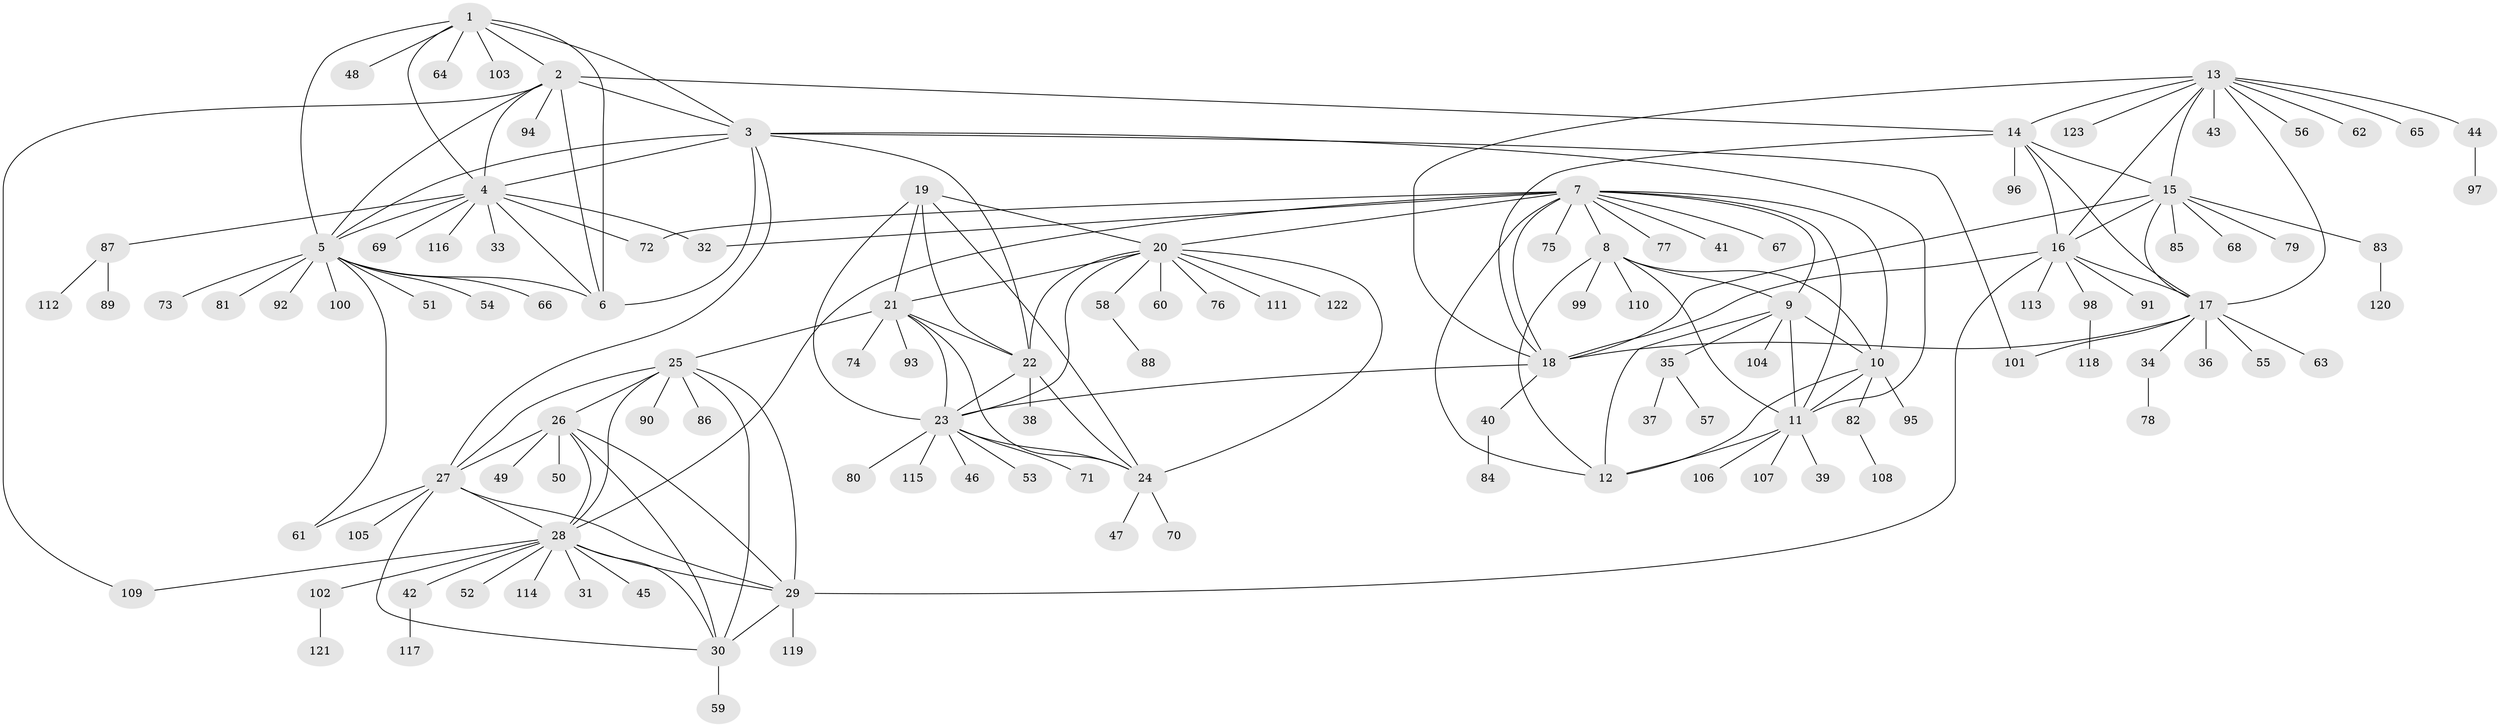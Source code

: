 // coarse degree distribution, {9: 0.030927835051546393, 7: 0.08247422680412371, 10: 0.030927835051546393, 12: 0.020618556701030927, 6: 0.020618556701030927, 5: 0.030927835051546393, 8: 0.010309278350515464, 13: 0.010309278350515464, 11: 0.010309278350515464, 2: 0.07216494845360824, 1: 0.6804123711340206}
// Generated by graph-tools (version 1.1) at 2025/42/03/06/25 10:42:09]
// undirected, 123 vertices, 183 edges
graph export_dot {
graph [start="1"]
  node [color=gray90,style=filled];
  1;
  2;
  3;
  4;
  5;
  6;
  7;
  8;
  9;
  10;
  11;
  12;
  13;
  14;
  15;
  16;
  17;
  18;
  19;
  20;
  21;
  22;
  23;
  24;
  25;
  26;
  27;
  28;
  29;
  30;
  31;
  32;
  33;
  34;
  35;
  36;
  37;
  38;
  39;
  40;
  41;
  42;
  43;
  44;
  45;
  46;
  47;
  48;
  49;
  50;
  51;
  52;
  53;
  54;
  55;
  56;
  57;
  58;
  59;
  60;
  61;
  62;
  63;
  64;
  65;
  66;
  67;
  68;
  69;
  70;
  71;
  72;
  73;
  74;
  75;
  76;
  77;
  78;
  79;
  80;
  81;
  82;
  83;
  84;
  85;
  86;
  87;
  88;
  89;
  90;
  91;
  92;
  93;
  94;
  95;
  96;
  97;
  98;
  99;
  100;
  101;
  102;
  103;
  104;
  105;
  106;
  107;
  108;
  109;
  110;
  111;
  112;
  113;
  114;
  115;
  116;
  117;
  118;
  119;
  120;
  121;
  122;
  123;
  1 -- 2;
  1 -- 3;
  1 -- 4;
  1 -- 5;
  1 -- 6;
  1 -- 48;
  1 -- 64;
  1 -- 103;
  2 -- 3;
  2 -- 4;
  2 -- 5;
  2 -- 6;
  2 -- 14;
  2 -- 94;
  2 -- 109;
  3 -- 4;
  3 -- 5;
  3 -- 6;
  3 -- 11;
  3 -- 22;
  3 -- 27;
  3 -- 101;
  4 -- 5;
  4 -- 6;
  4 -- 32;
  4 -- 33;
  4 -- 69;
  4 -- 72;
  4 -- 87;
  4 -- 116;
  5 -- 6;
  5 -- 51;
  5 -- 54;
  5 -- 61;
  5 -- 66;
  5 -- 73;
  5 -- 81;
  5 -- 92;
  5 -- 100;
  7 -- 8;
  7 -- 9;
  7 -- 10;
  7 -- 11;
  7 -- 12;
  7 -- 18;
  7 -- 20;
  7 -- 28;
  7 -- 32;
  7 -- 41;
  7 -- 67;
  7 -- 72;
  7 -- 75;
  7 -- 77;
  8 -- 9;
  8 -- 10;
  8 -- 11;
  8 -- 12;
  8 -- 99;
  8 -- 110;
  9 -- 10;
  9 -- 11;
  9 -- 12;
  9 -- 35;
  9 -- 104;
  10 -- 11;
  10 -- 12;
  10 -- 82;
  10 -- 95;
  11 -- 12;
  11 -- 39;
  11 -- 106;
  11 -- 107;
  13 -- 14;
  13 -- 15;
  13 -- 16;
  13 -- 17;
  13 -- 18;
  13 -- 43;
  13 -- 44;
  13 -- 56;
  13 -- 62;
  13 -- 65;
  13 -- 123;
  14 -- 15;
  14 -- 16;
  14 -- 17;
  14 -- 18;
  14 -- 96;
  15 -- 16;
  15 -- 17;
  15 -- 18;
  15 -- 68;
  15 -- 79;
  15 -- 83;
  15 -- 85;
  16 -- 17;
  16 -- 18;
  16 -- 29;
  16 -- 91;
  16 -- 98;
  16 -- 113;
  17 -- 18;
  17 -- 34;
  17 -- 36;
  17 -- 55;
  17 -- 63;
  17 -- 101;
  18 -- 23;
  18 -- 40;
  19 -- 20;
  19 -- 21;
  19 -- 22;
  19 -- 23;
  19 -- 24;
  20 -- 21;
  20 -- 22;
  20 -- 23;
  20 -- 24;
  20 -- 58;
  20 -- 60;
  20 -- 76;
  20 -- 111;
  20 -- 122;
  21 -- 22;
  21 -- 23;
  21 -- 24;
  21 -- 25;
  21 -- 74;
  21 -- 93;
  22 -- 23;
  22 -- 24;
  22 -- 38;
  23 -- 24;
  23 -- 46;
  23 -- 53;
  23 -- 71;
  23 -- 80;
  23 -- 115;
  24 -- 47;
  24 -- 70;
  25 -- 26;
  25 -- 27;
  25 -- 28;
  25 -- 29;
  25 -- 30;
  25 -- 86;
  25 -- 90;
  26 -- 27;
  26 -- 28;
  26 -- 29;
  26 -- 30;
  26 -- 49;
  26 -- 50;
  27 -- 28;
  27 -- 29;
  27 -- 30;
  27 -- 61;
  27 -- 105;
  28 -- 29;
  28 -- 30;
  28 -- 31;
  28 -- 42;
  28 -- 45;
  28 -- 52;
  28 -- 102;
  28 -- 109;
  28 -- 114;
  29 -- 30;
  29 -- 119;
  30 -- 59;
  34 -- 78;
  35 -- 37;
  35 -- 57;
  40 -- 84;
  42 -- 117;
  44 -- 97;
  58 -- 88;
  82 -- 108;
  83 -- 120;
  87 -- 89;
  87 -- 112;
  98 -- 118;
  102 -- 121;
}
